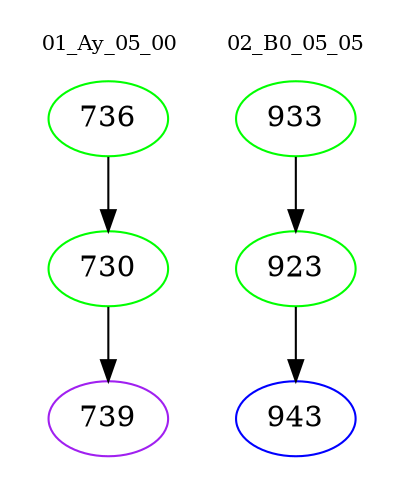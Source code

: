 digraph{
subgraph cluster_0 {
color = white
label = "01_Ay_05_00";
fontsize=10;
T0_736 [label="736", color="green"]
T0_736 -> T0_730 [color="black"]
T0_730 [label="730", color="green"]
T0_730 -> T0_739 [color="black"]
T0_739 [label="739", color="purple"]
}
subgraph cluster_1 {
color = white
label = "02_B0_05_05";
fontsize=10;
T1_933 [label="933", color="green"]
T1_933 -> T1_923 [color="black"]
T1_923 [label="923", color="green"]
T1_923 -> T1_943 [color="black"]
T1_943 [label="943", color="blue"]
}
}
